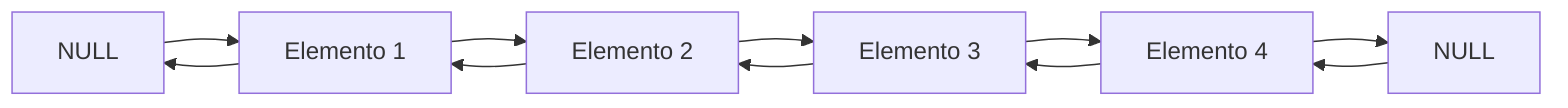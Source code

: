 flowchart LR
    A[NULL] -->B[Elemento 1]
    B --> C[Elemento 2]
    C --> D[Elemento 3]
    D --> E[Elemento 4]
    E --> F[NULL]

    F --> E
    E --> D
    D --> C
    C --> B
    B --> A